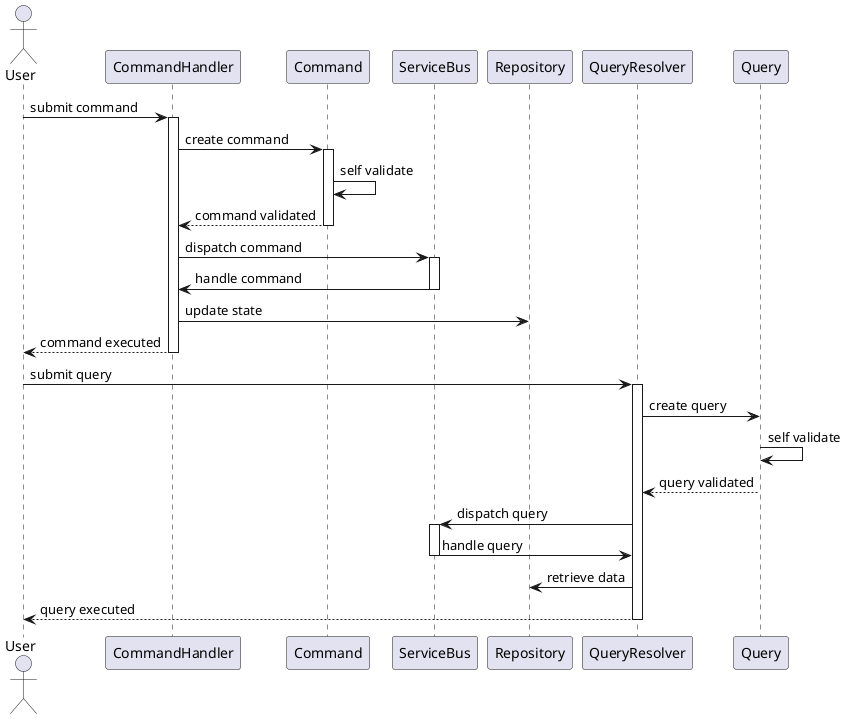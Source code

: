 @startuml cqrs-sequence-diagram

    actor User

    User -> CommandHandler ++: submit command
    CommandHandler -> Command ++: create command
    Command -> Command: self validate
    Command --> CommandHandler -- : command validated 
    CommandHandler -> ServiceBus ++: dispatch command
    ServiceBus -> CommandHandler --: handle command
    CommandHandler -> Repository: update state
    CommandHandler --> User --: command executed

    User -> QueryResolver ++ : submit query
    QueryResolver -> Query: create query
    Query -> Query: self validate
    Query --> QueryResolver : query validated 
    QueryResolver -> ServiceBus ++ : dispatch query
    ServiceBus -> QueryResolver --: handle query
    QueryResolver -> Repository: retrieve data
    QueryResolver --> User -- : query executed
@enduml